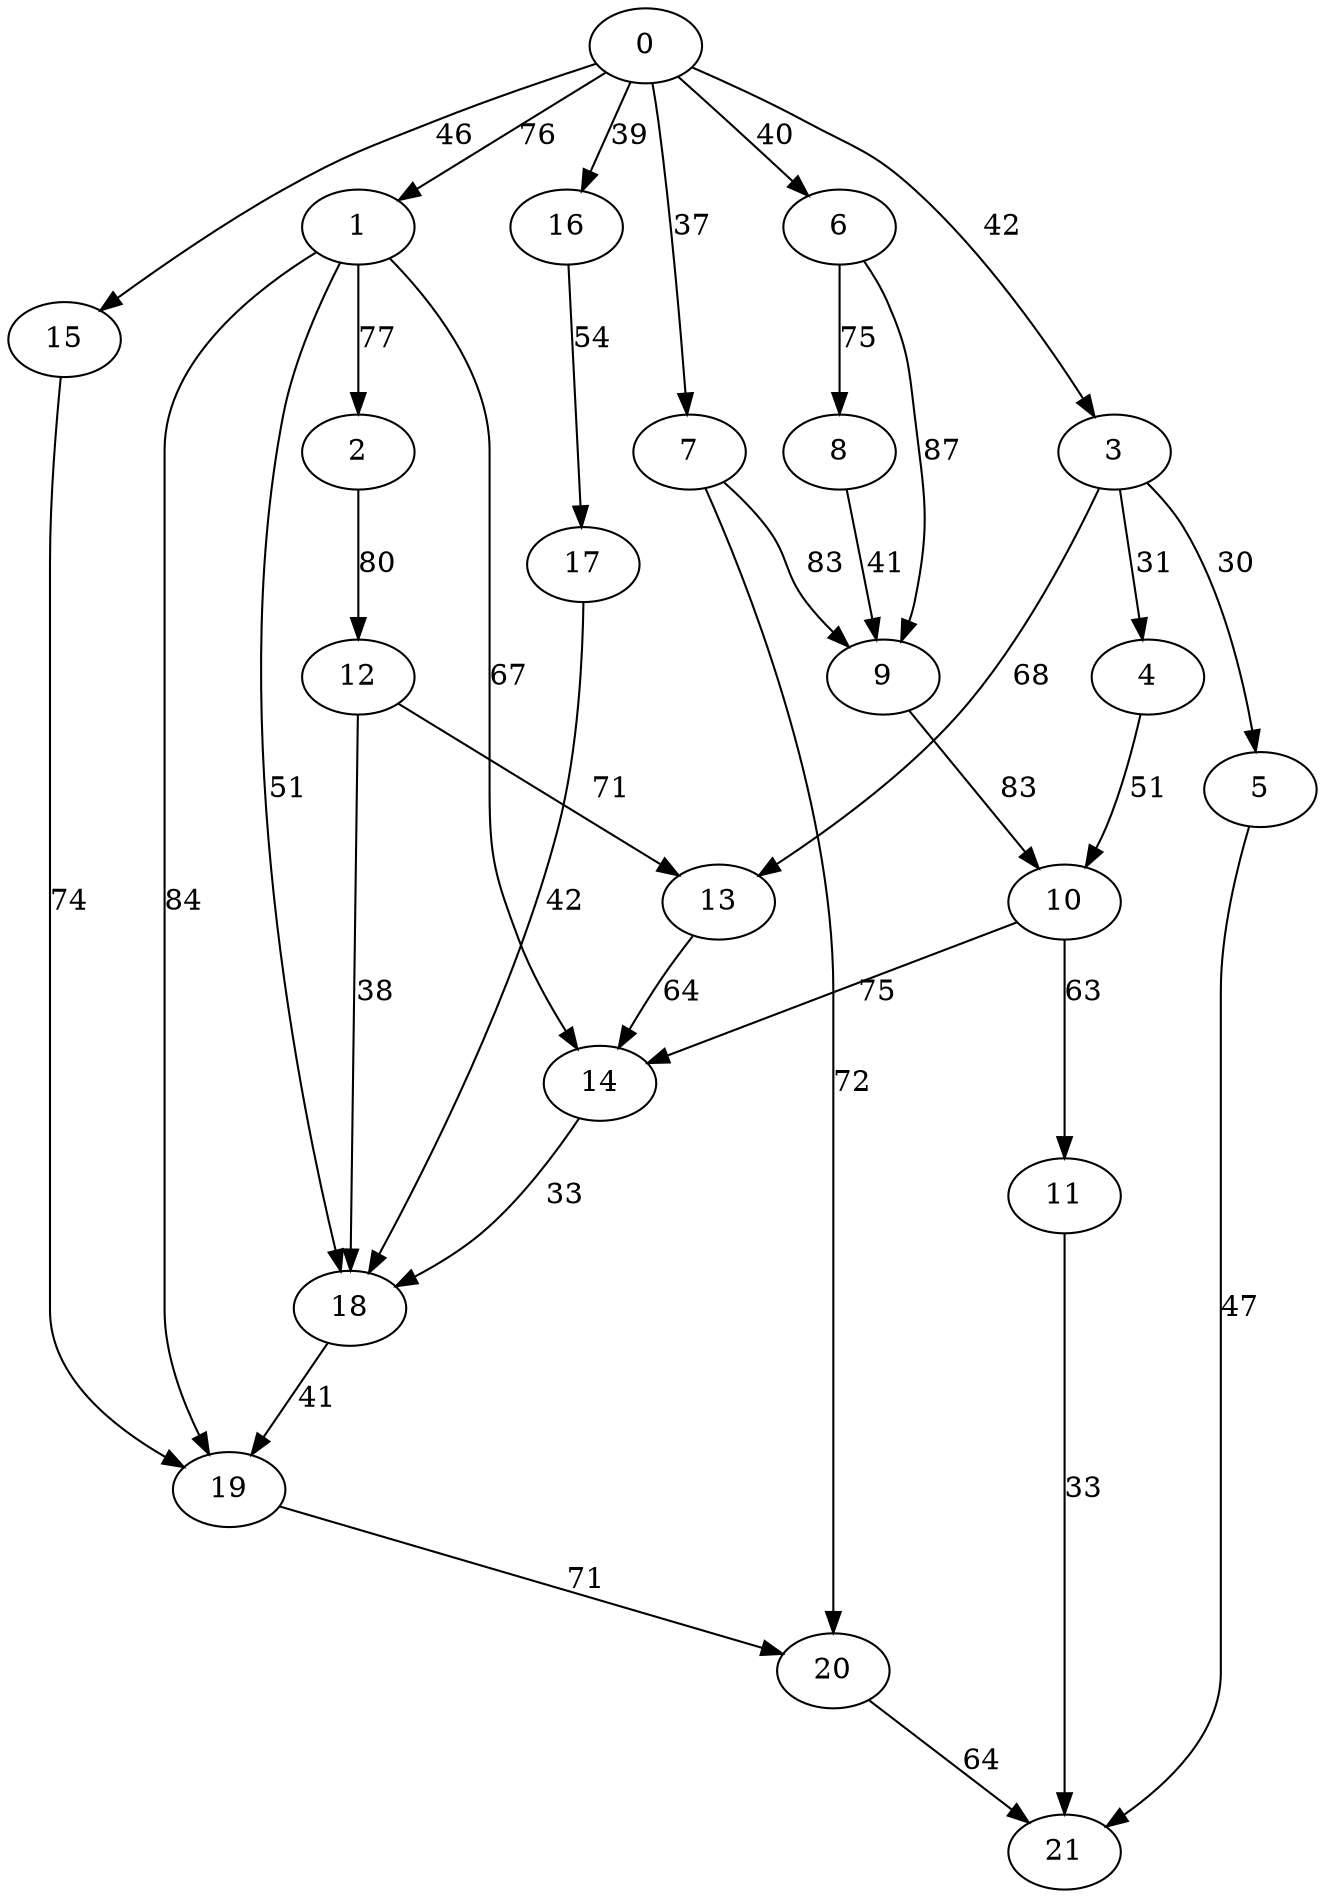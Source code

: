 digraph t20p4r5_4 {
0 -> 1 [ label = 76 ];
0 -> 3 [ label = 42 ];
0 -> 6 [ label = 40 ];
0 -> 7 [ label = 37 ];
0 -> 15 [ label = 46 ];
0 -> 16 [ label = 39 ];
1 -> 2 [ label = 77 ];
1 -> 14 [ label = 67 ];
1 -> 18 [ label = 51 ];
1 -> 19 [ label = 84 ];
2 -> 12 [ label = 80 ];
3 -> 4 [ label = 31 ];
3 -> 5 [ label = 30 ];
3 -> 13 [ label = 68 ];
4 -> 10 [ label = 51 ];
5 -> 21 [ label = 47 ];
6 -> 8 [ label = 75 ];
6 -> 9 [ label = 87 ];
7 -> 9 [ label = 83 ];
7 -> 20 [ label = 72 ];
8 -> 9 [ label = 41 ];
9 -> 10 [ label = 83 ];
10 -> 11 [ label = 63 ];
10 -> 14 [ label = 75 ];
11 -> 21 [ label = 33 ];
12 -> 13 [ label = 71 ];
12 -> 18 [ label = 38 ];
13 -> 14 [ label = 64 ];
14 -> 18 [ label = 33 ];
15 -> 19 [ label = 74 ];
16 -> 17 [ label = 54 ];
17 -> 18 [ label = 42 ];
18 -> 19 [ label = 41 ];
19 -> 20 [ label = 71 ];
20 -> 21 [ label = 64 ];
 }

